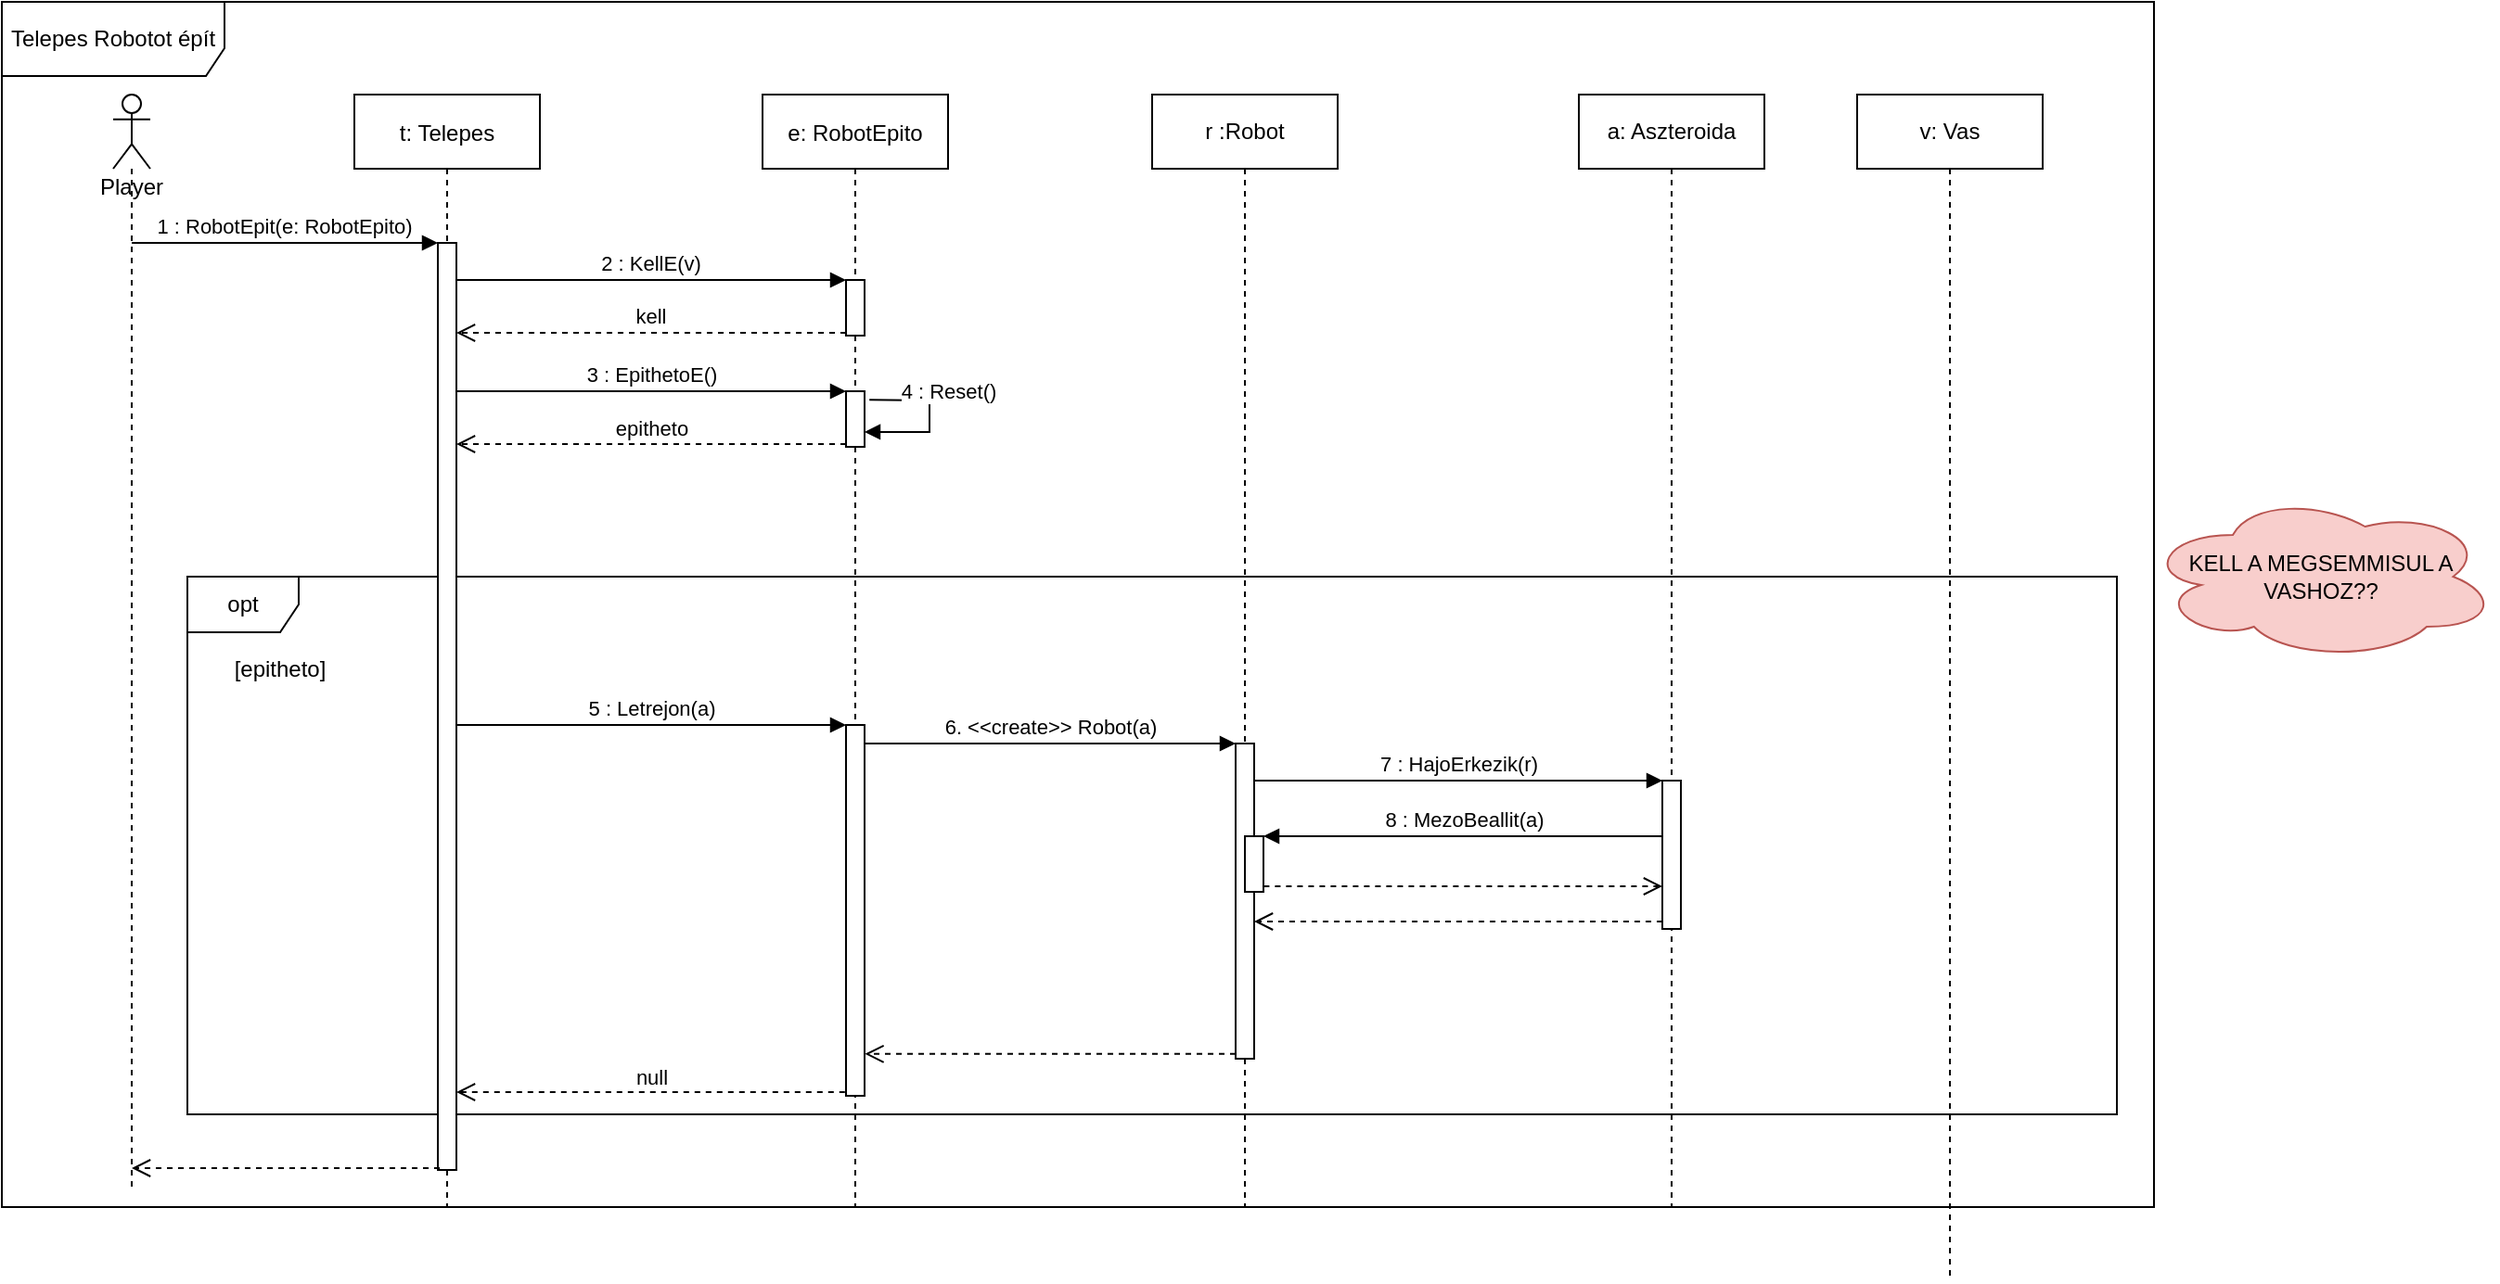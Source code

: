 <mxfile version="14.4.9" type="github">
  <diagram id="Z4YuVQ_pWF5XnM8GfKSv" name="Page-1">
    <mxGraphModel dx="2071" dy="645" grid="1" gridSize="10" guides="1" tooltips="1" connect="1" arrows="1" fold="1" page="1" pageScale="1" pageWidth="850" pageHeight="1100" math="0" shadow="0">
      <root>
        <mxCell id="0" />
        <mxCell id="1" parent="0" />
        <mxCell id="uF4FE0gzj0Pe7FQrNN7v-1" value="Telepes Robotot épít" style="shape=umlFrame;whiteSpace=wrap;html=1;width=120;height=40;" vertex="1" parent="1">
          <mxGeometry x="-70" y="30" width="1160" height="650" as="geometry" />
        </mxCell>
        <mxCell id="uF4FE0gzj0Pe7FQrNN7v-2" value="opt" style="shape=umlFrame;whiteSpace=wrap;html=1;" vertex="1" parent="1">
          <mxGeometry x="30" y="340" width="1040" height="290" as="geometry" />
        </mxCell>
        <mxCell id="uF4FE0gzj0Pe7FQrNN7v-3" value="3 : EpithetoE()" style="html=1;verticalAlign=bottom;endArrow=block;entryX=0;entryY=0;" edge="1" parent="1" source="uF4FE0gzj0Pe7FQrNN7v-7" target="uF4FE0gzj0Pe7FQrNN7v-9">
          <mxGeometry relative="1" as="geometry">
            <mxPoint x="170" y="260" as="sourcePoint" />
          </mxGeometry>
        </mxCell>
        <mxCell id="uF4FE0gzj0Pe7FQrNN7v-5" value="t: Telepes" style="shape=umlLifeline;perimeter=lifelinePerimeter;container=1;collapsible=0;recursiveResize=0;rounded=0;shadow=0;strokeWidth=1;" vertex="1" parent="1">
          <mxGeometry x="120" y="80" width="100" height="600" as="geometry" />
        </mxCell>
        <mxCell id="uF4FE0gzj0Pe7FQrNN7v-6" value="1 : RobotEpit(e: RobotEpito)" style="verticalAlign=bottom;startArrow=none;endArrow=block;startSize=8;shadow=0;strokeWidth=1;startFill=0;" edge="1" parent="uF4FE0gzj0Pe7FQrNN7v-5" source="uF4FE0gzj0Pe7FQrNN7v-32">
          <mxGeometry relative="1" as="geometry">
            <mxPoint x="-50" y="80" as="sourcePoint" />
            <mxPoint x="45" y="80" as="targetPoint" />
          </mxGeometry>
        </mxCell>
        <mxCell id="uF4FE0gzj0Pe7FQrNN7v-7" value="" style="html=1;points=[];perimeter=orthogonalPerimeter;" vertex="1" parent="uF4FE0gzj0Pe7FQrNN7v-5">
          <mxGeometry x="45" y="80" width="10" height="500" as="geometry" />
        </mxCell>
        <mxCell id="uF4FE0gzj0Pe7FQrNN7v-8" value="e: RobotEpito" style="shape=umlLifeline;perimeter=lifelinePerimeter;container=1;collapsible=0;recursiveResize=0;rounded=0;shadow=0;strokeWidth=1;" vertex="1" parent="1">
          <mxGeometry x="340" y="80" width="100" height="600" as="geometry" />
        </mxCell>
        <mxCell id="uF4FE0gzj0Pe7FQrNN7v-9" value="" style="html=1;points=[];perimeter=orthogonalPerimeter;" vertex="1" parent="uF4FE0gzj0Pe7FQrNN7v-8">
          <mxGeometry x="45" y="160" width="10" height="30" as="geometry" />
        </mxCell>
        <mxCell id="uF4FE0gzj0Pe7FQrNN7v-10" value="" style="points=[];perimeter=orthogonalPerimeter;rounded=0;shadow=0;strokeWidth=1;" vertex="1" parent="uF4FE0gzj0Pe7FQrNN7v-8">
          <mxGeometry x="45" y="100" width="10" height="30" as="geometry" />
        </mxCell>
        <mxCell id="uF4FE0gzj0Pe7FQrNN7v-11" value="" style="html=1;points=[];perimeter=orthogonalPerimeter;" vertex="1" parent="uF4FE0gzj0Pe7FQrNN7v-8">
          <mxGeometry x="45" y="340" width="10" height="200" as="geometry" />
        </mxCell>
        <mxCell id="uF4FE0gzj0Pe7FQrNN7v-12" value="4 : Reset()" style="html=1;verticalAlign=bottom;endArrow=block;entryX=1;entryY=0.733;entryDx=0;entryDy=0;entryPerimeter=0;rounded=0;exitX=1.26;exitY=0.153;exitDx=0;exitDy=0;exitPerimeter=0;" edge="1" parent="uF4FE0gzj0Pe7FQrNN7v-8" target="uF4FE0gzj0Pe7FQrNN7v-9" source="uF4FE0gzj0Pe7FQrNN7v-9">
          <mxGeometry x="-0.146" y="10" relative="1" as="geometry">
            <mxPoint x="55" y="220" as="sourcePoint" />
            <mxPoint x="150" y="220" as="targetPoint" />
            <Array as="points">
              <mxPoint x="90" y="165" />
              <mxPoint x="90" y="182" />
            </Array>
            <mxPoint as="offset" />
          </mxGeometry>
        </mxCell>
        <mxCell id="uF4FE0gzj0Pe7FQrNN7v-13" value="kell" style="verticalAlign=bottom;endArrow=open;dashed=1;endSize=8;exitX=0;exitY=0.95;shadow=0;strokeWidth=1;" edge="1" parent="1" source="uF4FE0gzj0Pe7FQrNN7v-10" target="uF4FE0gzj0Pe7FQrNN7v-7">
          <mxGeometry relative="1" as="geometry">
            <mxPoint x="275" y="236" as="targetPoint" />
          </mxGeometry>
        </mxCell>
        <mxCell id="uF4FE0gzj0Pe7FQrNN7v-14" value="2 : KellE(v)" style="verticalAlign=bottom;endArrow=block;entryX=0;entryY=0;shadow=0;strokeWidth=1;" edge="1" parent="1" source="uF4FE0gzj0Pe7FQrNN7v-7" target="uF4FE0gzj0Pe7FQrNN7v-10">
          <mxGeometry relative="1" as="geometry">
            <mxPoint x="275" y="160" as="sourcePoint" />
            <Array as="points" />
          </mxGeometry>
        </mxCell>
        <mxCell id="uF4FE0gzj0Pe7FQrNN7v-16" value="[epitheto]" style="text;html=1;strokeColor=none;fillColor=none;align=center;verticalAlign=middle;whiteSpace=wrap;rounded=0;" vertex="1" parent="1">
          <mxGeometry x="60" y="380" width="40" height="20" as="geometry" />
        </mxCell>
        <mxCell id="uF4FE0gzj0Pe7FQrNN7v-17" value="epitheto" style="html=1;verticalAlign=bottom;endArrow=open;dashed=1;endSize=8;exitX=0;exitY=0.95;" edge="1" parent="1" source="uF4FE0gzj0Pe7FQrNN7v-9" target="uF4FE0gzj0Pe7FQrNN7v-7">
          <mxGeometry relative="1" as="geometry">
            <mxPoint x="170" y="279" as="targetPoint" />
          </mxGeometry>
        </mxCell>
        <mxCell id="uF4FE0gzj0Pe7FQrNN7v-18" value="a: Aszteroida" style="shape=umlLifeline;perimeter=lifelinePerimeter;whiteSpace=wrap;html=1;container=1;collapsible=0;recursiveResize=0;outlineConnect=0;" vertex="1" parent="1">
          <mxGeometry x="780" y="80" width="100" height="600" as="geometry" />
        </mxCell>
        <mxCell id="uF4FE0gzj0Pe7FQrNN7v-19" value="" style="html=1;points=[];perimeter=orthogonalPerimeter;" vertex="1" parent="uF4FE0gzj0Pe7FQrNN7v-18">
          <mxGeometry x="45" y="370" width="10" height="80" as="geometry" />
        </mxCell>
        <mxCell id="uF4FE0gzj0Pe7FQrNN7v-20" value="7 : HajoErkezik(r)" style="html=1;verticalAlign=bottom;endArrow=block;entryX=0;entryY=0;" edge="1" parent="1" source="uF4FE0gzj0Pe7FQrNN7v-29" target="uF4FE0gzj0Pe7FQrNN7v-19">
          <mxGeometry relative="1" as="geometry">
            <mxPoint x="775" y="600" as="sourcePoint" />
          </mxGeometry>
        </mxCell>
        <mxCell id="uF4FE0gzj0Pe7FQrNN7v-21" value="" style="html=1;verticalAlign=bottom;endArrow=open;dashed=1;endSize=8;exitX=0;exitY=0.95;" edge="1" parent="1" source="uF4FE0gzj0Pe7FQrNN7v-19" target="uF4FE0gzj0Pe7FQrNN7v-29">
          <mxGeometry relative="1" as="geometry">
            <mxPoint x="775" y="676" as="targetPoint" />
          </mxGeometry>
        </mxCell>
        <mxCell id="uF4FE0gzj0Pe7FQrNN7v-22" value="8 : MezoBeallit(a)" style="html=1;verticalAlign=bottom;endArrow=block;" edge="1" parent="1" source="uF4FE0gzj0Pe7FQrNN7v-19" target="uF4FE0gzj0Pe7FQrNN7v-30">
          <mxGeometry relative="1" as="geometry">
            <mxPoint x="754.9" y="610" as="sourcePoint" />
            <mxPoint x="400" y="700" as="targetPoint" />
            <Array as="points">
              <mxPoint x="720" y="480" />
            </Array>
          </mxGeometry>
        </mxCell>
        <mxCell id="uF4FE0gzj0Pe7FQrNN7v-23" value="" style="html=1;verticalAlign=bottom;endArrow=open;dashed=1;endSize=8;exitX=1.02;exitY=0.9;exitDx=0;exitDy=0;exitPerimeter=0;" edge="1" parent="1" source="uF4FE0gzj0Pe7FQrNN7v-30" target="uF4FE0gzj0Pe7FQrNN7v-19">
          <mxGeometry relative="1" as="geometry">
            <mxPoint x="754.9" y="686" as="targetPoint" />
            <mxPoint x="400" y="719" as="sourcePoint" />
          </mxGeometry>
        </mxCell>
        <mxCell id="uF4FE0gzj0Pe7FQrNN7v-24" value="" style="html=1;verticalAlign=bottom;endArrow=open;dashed=1;endSize=8;exitX=0.1;exitY=0.998;exitDx=0;exitDy=0;exitPerimeter=0;" edge="1" parent="1" source="uF4FE0gzj0Pe7FQrNN7v-7" target="uF4FE0gzj0Pe7FQrNN7v-32">
          <mxGeometry relative="1" as="geometry">
            <mxPoint x="160" y="800" as="sourcePoint" />
            <mxPoint x="10" y="659" as="targetPoint" />
            <Array as="points" />
          </mxGeometry>
        </mxCell>
        <mxCell id="uF4FE0gzj0Pe7FQrNN7v-25" value="5 : Letrejon(a)" style="html=1;verticalAlign=bottom;endArrow=block;entryX=0;entryY=0;" edge="1" parent="1" source="uF4FE0gzj0Pe7FQrNN7v-7" target="uF4FE0gzj0Pe7FQrNN7v-11">
          <mxGeometry relative="1" as="geometry">
            <mxPoint x="315" y="710" as="sourcePoint" />
            <Array as="points">
              <mxPoint x="250" y="420" />
            </Array>
          </mxGeometry>
        </mxCell>
        <mxCell id="uF4FE0gzj0Pe7FQrNN7v-26" value="" style="html=1;verticalAlign=bottom;endArrow=open;dashed=1;endSize=8;exitX=-0.06;exitY=0.99;exitDx=0;exitDy=0;exitPerimeter=0;" edge="1" parent="1" source="uF4FE0gzj0Pe7FQrNN7v-11" target="uF4FE0gzj0Pe7FQrNN7v-7">
          <mxGeometry relative="1" as="geometry">
            <mxPoint x="315" y="786" as="targetPoint" />
            <Array as="points" />
          </mxGeometry>
        </mxCell>
        <mxCell id="uF4FE0gzj0Pe7FQrNN7v-27" value="null" style="edgeLabel;html=1;align=center;verticalAlign=middle;resizable=0;points=[];" vertex="1" connectable="0" parent="uF4FE0gzj0Pe7FQrNN7v-26">
          <mxGeometry x="0.217" y="1" relative="1" as="geometry">
            <mxPoint x="22.6" y="-9" as="offset" />
          </mxGeometry>
        </mxCell>
        <mxCell id="uF4FE0gzj0Pe7FQrNN7v-28" value="r :Robot" style="shape=umlLifeline;perimeter=lifelinePerimeter;whiteSpace=wrap;html=1;container=1;collapsible=0;recursiveResize=0;outlineConnect=0;" vertex="1" parent="1">
          <mxGeometry x="550" y="80" width="100" height="600" as="geometry" />
        </mxCell>
        <mxCell id="uF4FE0gzj0Pe7FQrNN7v-29" value="" style="html=1;points=[];perimeter=orthogonalPerimeter;" vertex="1" parent="uF4FE0gzj0Pe7FQrNN7v-28">
          <mxGeometry x="45" y="350" width="10" height="170" as="geometry" />
        </mxCell>
        <mxCell id="uF4FE0gzj0Pe7FQrNN7v-30" value="" style="html=1;points=[];perimeter=orthogonalPerimeter;" vertex="1" parent="uF4FE0gzj0Pe7FQrNN7v-28">
          <mxGeometry x="50" y="400" width="10" height="30" as="geometry" />
        </mxCell>
        <mxCell id="uF4FE0gzj0Pe7FQrNN7v-31" value="6. &amp;lt;&amp;lt;create&amp;gt;&amp;gt; Robot(a)" style="html=1;verticalAlign=bottom;endArrow=block;strokeColor=#000000;" edge="1" parent="1" source="uF4FE0gzj0Pe7FQrNN7v-11" target="uF4FE0gzj0Pe7FQrNN7v-29">
          <mxGeometry width="80" relative="1" as="geometry">
            <mxPoint x="550" y="490" as="sourcePoint" />
            <mxPoint x="630" y="490" as="targetPoint" />
            <Array as="points">
              <mxPoint x="540" y="430" />
            </Array>
          </mxGeometry>
        </mxCell>
        <mxCell id="uF4FE0gzj0Pe7FQrNN7v-32" value="Player" style="shape=umlLifeline;participant=umlActor;perimeter=lifelinePerimeter;whiteSpace=wrap;html=1;container=1;collapsible=0;recursiveResize=0;verticalAlign=top;spacingTop=36;outlineConnect=0;" vertex="1" parent="1">
          <mxGeometry x="-10" y="80" width="20" height="590" as="geometry" />
        </mxCell>
        <mxCell id="uF4FE0gzj0Pe7FQrNN7v-33" value="" style="html=1;verticalAlign=bottom;endArrow=open;dashed=1;endSize=8;entryX=1.02;entryY=0.887;entryDx=0;entryDy=0;entryPerimeter=0;" edge="1" parent="1" source="uF4FE0gzj0Pe7FQrNN7v-29" target="uF4FE0gzj0Pe7FQrNN7v-11">
          <mxGeometry relative="1" as="geometry">
            <mxPoint x="540" y="560" as="sourcePoint" />
            <mxPoint x="460" y="560" as="targetPoint" />
          </mxGeometry>
        </mxCell>
        <mxCell id="uF4FE0gzj0Pe7FQrNN7v-34" value="v: Vas" style="shape=umlLifeline;perimeter=lifelinePerimeter;whiteSpace=wrap;html=1;container=1;collapsible=0;recursiveResize=0;outlineConnect=0;" vertex="1" parent="1">
          <mxGeometry x="930" y="80" width="100" height="640" as="geometry" />
        </mxCell>
        <mxCell id="uF4FE0gzj0Pe7FQrNN7v-37" value="KELL A MEGSEMMISUL A VASHOZ??" style="ellipse;shape=cloud;whiteSpace=wrap;html=1;fillColor=#f8cecc;strokeColor=#b85450;" vertex="1" parent="1">
          <mxGeometry x="1085" y="295" width="190" height="90" as="geometry" />
        </mxCell>
      </root>
    </mxGraphModel>
  </diagram>
</mxfile>
